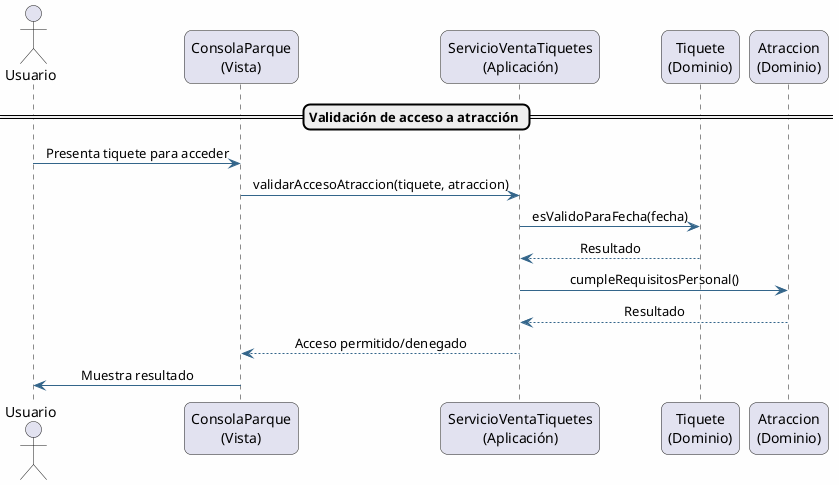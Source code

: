 @startuml
skinparam backgroundColor #FEFEFE
skinparam linetype polyline
skinparam shadowing false
skinparam roundcorner 15
skinparam ArrowColor #33658A
skinparam defaultTextAlignment center
actor Usuario
participant "ConsolaParque\n(Vista)" as Vista
participant "ServicioVentaTiquetes\n(Aplicación)" as Servicio
participant "Tiquete\n(Dominio)" as Tiquete
participant "Atraccion\n(Dominio)" as Atraccion

== Validación de acceso a atracción ==
Usuario -> Vista: Presenta tiquete para acceder
Vista -> Servicio: validarAccesoAtraccion(tiquete, atraccion)
Servicio -> Tiquete: esValidoParaFecha(fecha)
Tiquete --> Servicio: Resultado
Servicio -> Atraccion: cumpleRequisitosPersonal()
Atraccion --> Servicio: Resultado
Servicio --> Vista: Acceso permitido/denegado
Vista -> Usuario: Muestra resultado
@enduml
